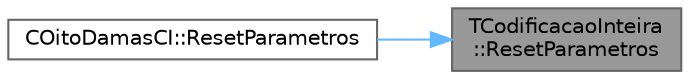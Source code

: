 digraph "TCodificacaoInteira::ResetParametros"
{
 // LATEX_PDF_SIZE
  bgcolor="transparent";
  edge [fontname=Helvetica,fontsize=10,labelfontname=Helvetica,labelfontsize=10];
  node [fontname=Helvetica,fontsize=10,shape=box,height=0.2,width=0.4];
  rankdir="RL";
  Node1 [id="Node000001",label="TCodificacaoInteira\l::ResetParametros",height=0.2,width=0.4,color="gray40", fillcolor="grey60", style="filled", fontcolor="black",tooltip="Inicializa os parametros, indicadores e instâncias."];
  Node1 -> Node2 [id="edge1_Node000001_Node000002",dir="back",color="steelblue1",style="solid",tooltip=" "];
  Node2 [id="Node000002",label="COitoDamasCI::ResetParametros",height=0.2,width=0.4,color="grey40", fillcolor="white", style="filled",URL="$classCOitoDamasCI.html#ac8954b7751c740cb0489b98a74142827",tooltip="Inicializa os parametros, indicadores e instâncias."];
}
